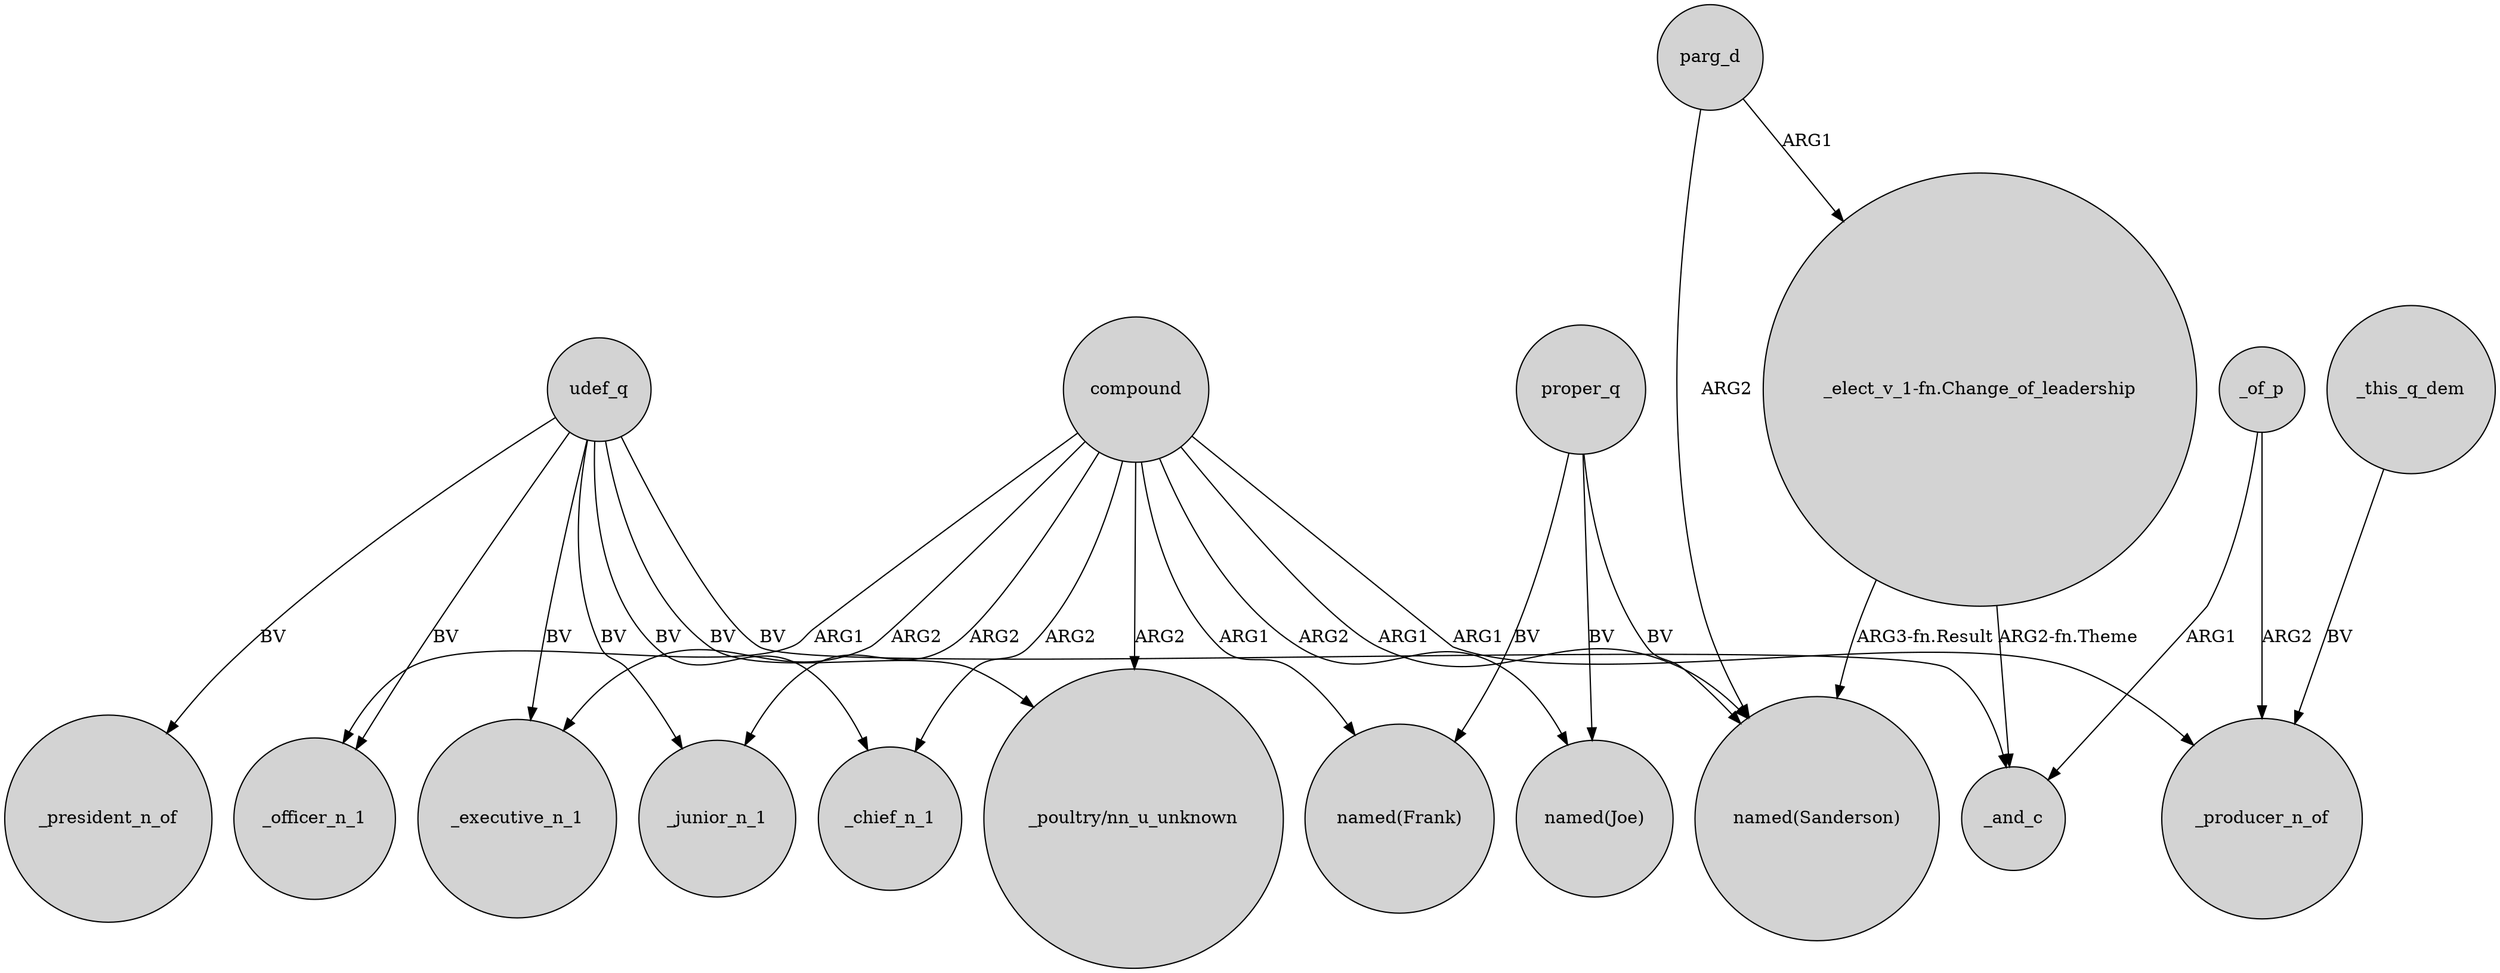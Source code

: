 digraph {
	node [shape=circle style=filled]
	compound -> "_poultry/nn_u_unknown" [label=ARG2]
	compound -> _producer_n_of [label=ARG1]
	compound -> "named(Joe)" [label=ARG2]
	udef_q -> _executive_n_1 [label=BV]
	parg_d -> "_elect_v_1-fn.Change_of_leadership" [label=ARG1]
	compound -> _chief_n_1 [label=ARG2]
	udef_q -> _junior_n_1 [label=BV]
	compound -> _officer_n_1 [label=ARG1]
	proper_q -> "named(Sanderson)" [label=BV]
	compound -> _junior_n_1 [label=ARG2]
	compound -> "named(Sanderson)" [label=ARG1]
	"_elect_v_1-fn.Change_of_leadership" -> _and_c [label="ARG2-fn.Theme"]
	proper_q -> "named(Joe)" [label=BV]
	udef_q -> _chief_n_1 [label=BV]
	udef_q -> _president_n_of [label=BV]
	_of_p -> _producer_n_of [label=ARG2]
	_this_q_dem -> _producer_n_of [label=BV]
	udef_q -> _officer_n_1 [label=BV]
	parg_d -> "named(Sanderson)" [label=ARG2]
	_of_p -> _and_c [label=ARG1]
	"_elect_v_1-fn.Change_of_leadership" -> "named(Sanderson)" [label="ARG3-fn.Result"]
	compound -> "named(Frank)" [label=ARG1]
	udef_q -> "_poultry/nn_u_unknown" [label=BV]
	udef_q -> _and_c [label=BV]
	compound -> _executive_n_1 [label=ARG2]
	proper_q -> "named(Frank)" [label=BV]
}

